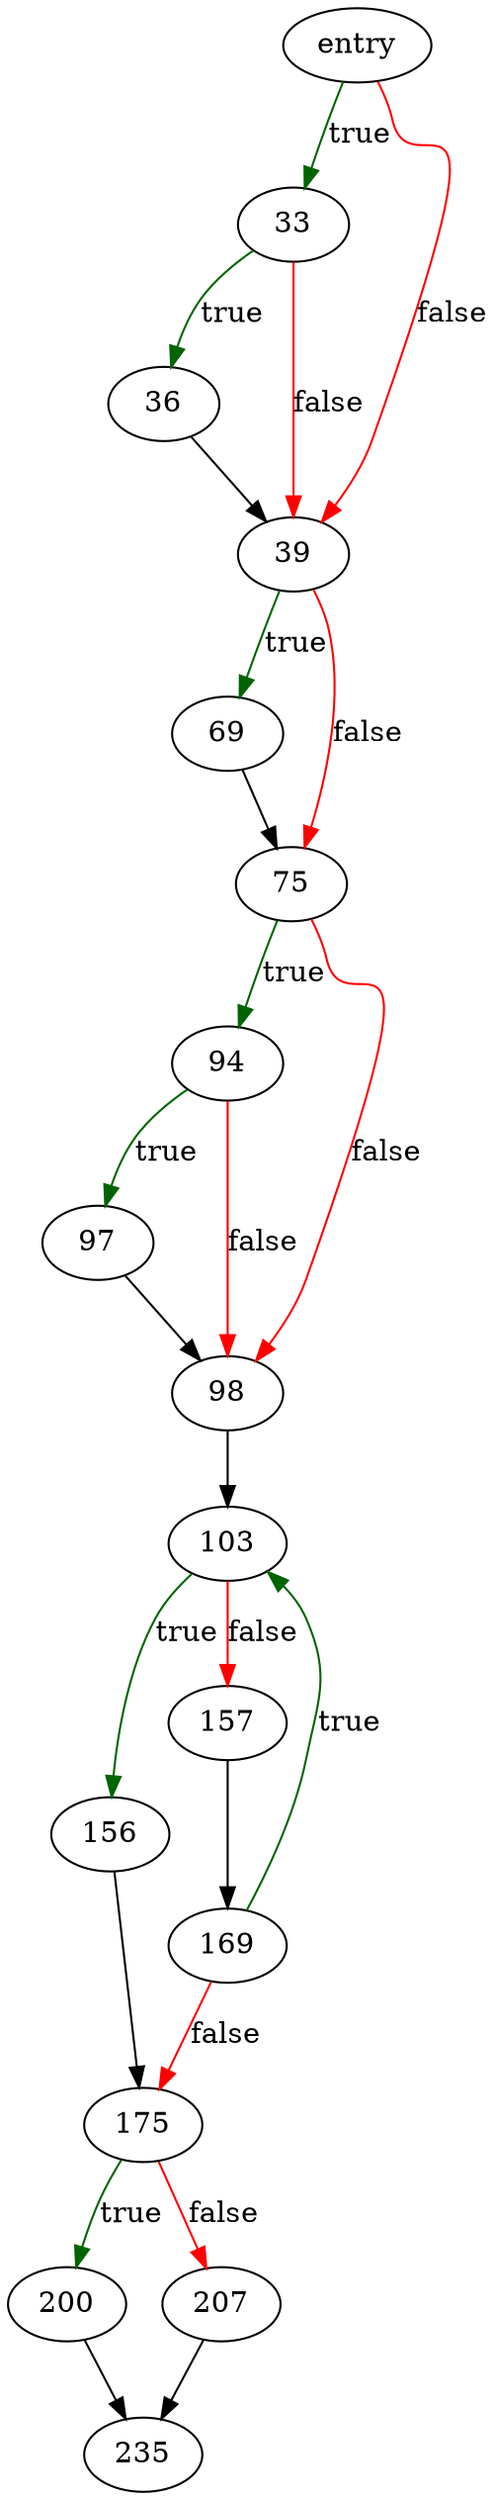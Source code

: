 digraph "sqlite3VdbeMakeReady" {
	// Node definitions.
	2 [label=entry];
	33;
	36;
	39;
	69;
	75;
	94;
	97;
	98;
	103;
	156;
	157;
	169;
	175;
	200;
	207;
	235;

	// Edge definitions.
	2 -> 33 [
		color=darkgreen
		label=true
	];
	2 -> 39 [
		color=red
		label=false
	];
	33 -> 36 [
		color=darkgreen
		label=true
	];
	33 -> 39 [
		color=red
		label=false
	];
	36 -> 39;
	39 -> 69 [
		color=darkgreen
		label=true
	];
	39 -> 75 [
		color=red
		label=false
	];
	69 -> 75;
	75 -> 94 [
		color=darkgreen
		label=true
	];
	75 -> 98 [
		color=red
		label=false
	];
	94 -> 97 [
		color=darkgreen
		label=true
	];
	94 -> 98 [
		color=red
		label=false
	];
	97 -> 98;
	98 -> 103;
	103 -> 156 [
		color=darkgreen
		label=true
	];
	103 -> 157 [
		color=red
		label=false
	];
	156 -> 175;
	157 -> 169;
	169 -> 103 [
		color=darkgreen
		label=true
	];
	169 -> 175 [
		color=red
		label=false
	];
	175 -> 200 [
		color=darkgreen
		label=true
	];
	175 -> 207 [
		color=red
		label=false
	];
	200 -> 235;
	207 -> 235;
}